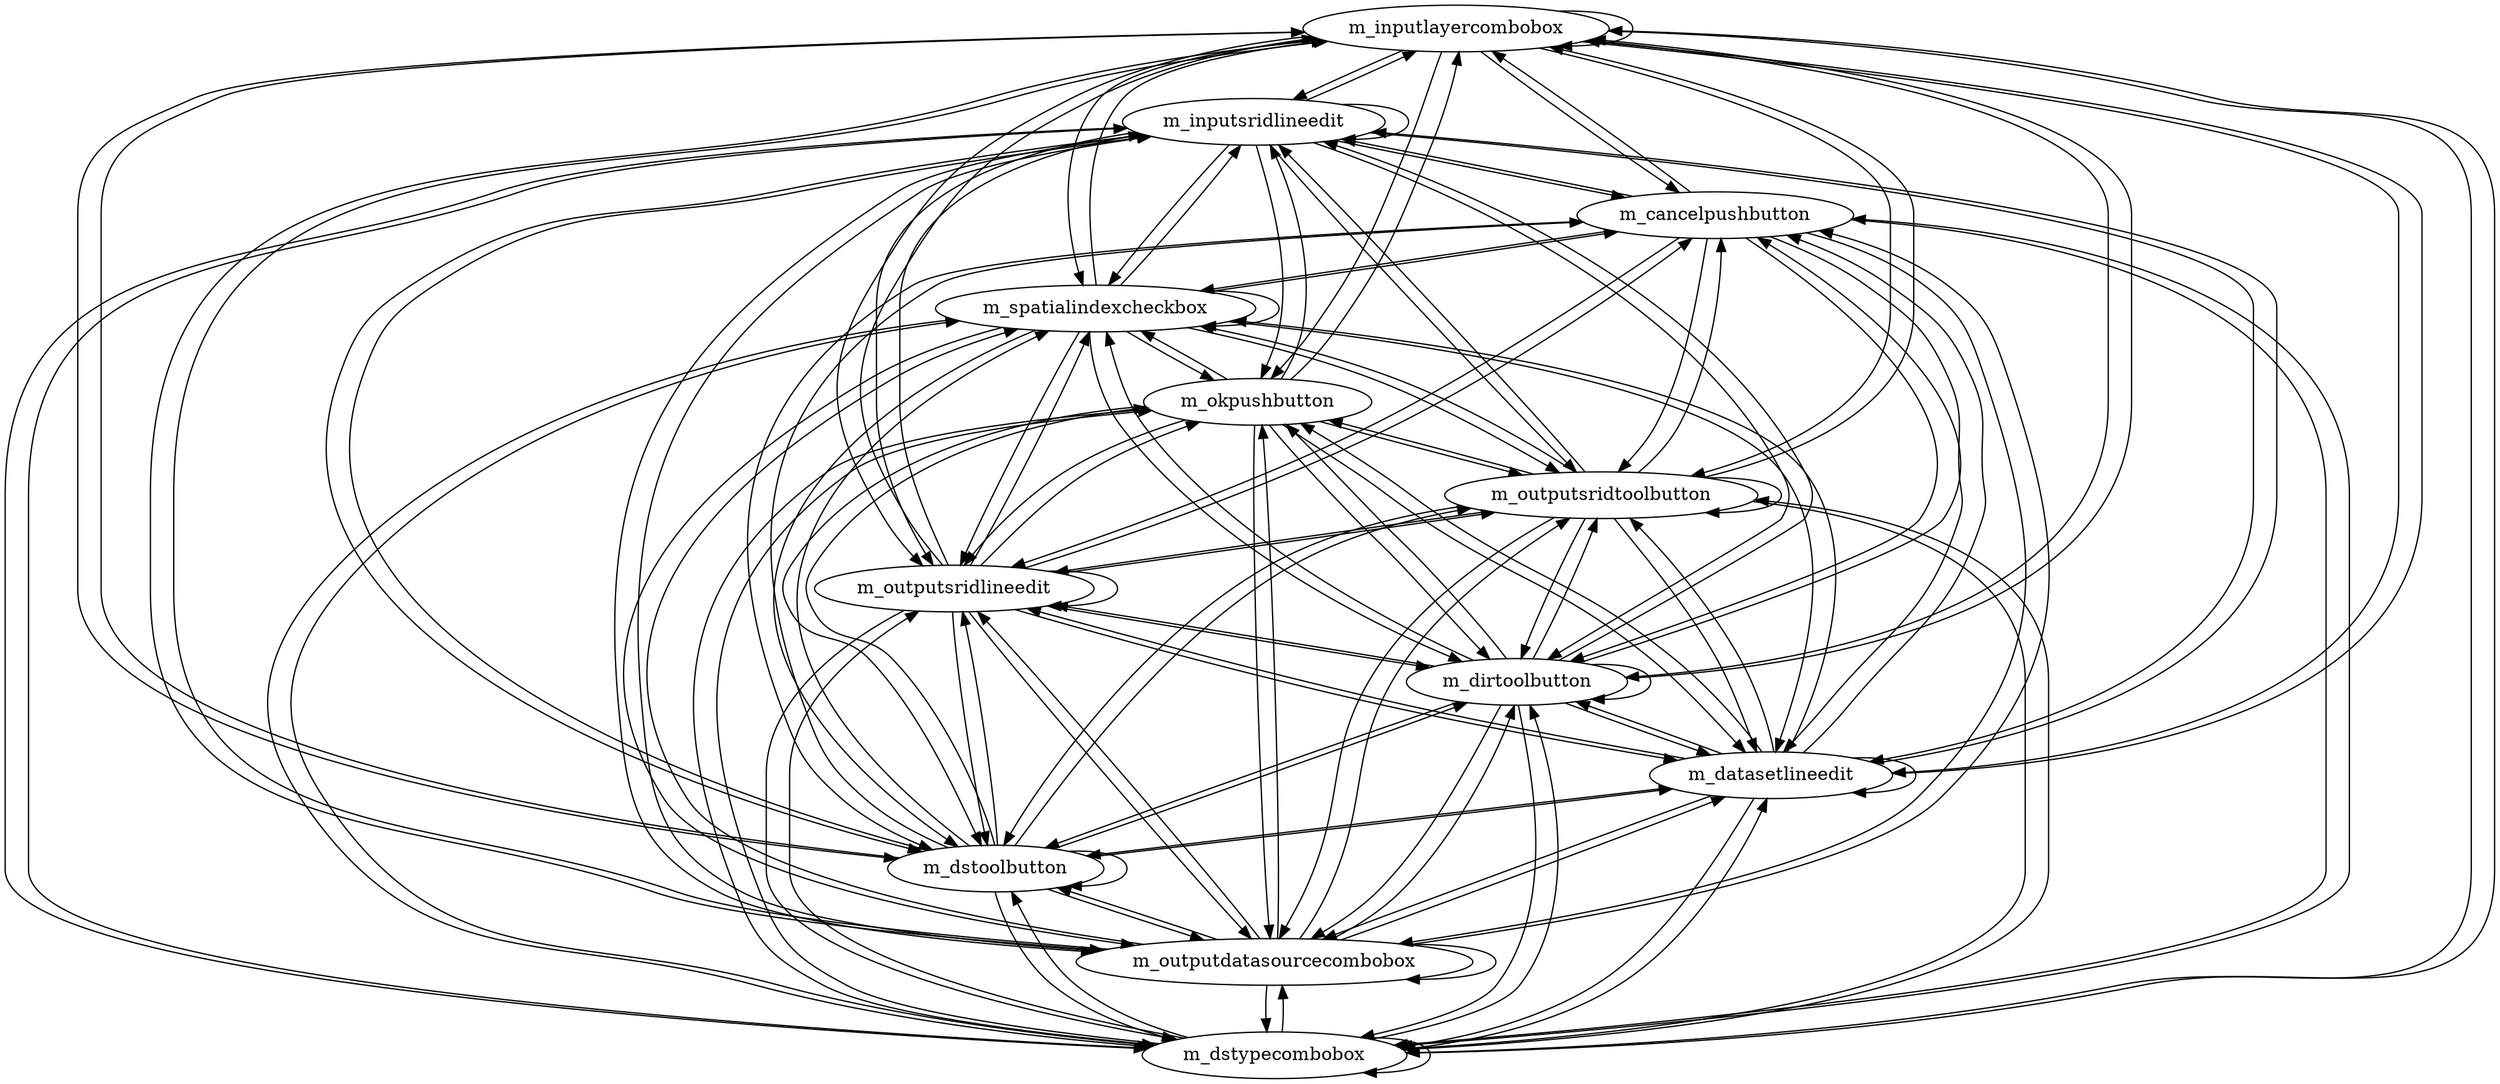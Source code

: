 strict digraph G {
  m_inputlayercombobox [ label="m_inputlayercombobox" ];
  m_inputsridlineedit [ label="m_inputsridlineedit" ];
  m_dstypecombobox [ label="m_dstypecombobox" ];
  m_outputdatasourcecombobox [ label="m_outputdatasourcecombobox" ];
  m_dstoolbutton [ label="m_dstoolbutton" ];
  m_datasetlineedit [ label="m_datasetlineedit" ];
  m_dirtoolbutton [ label="m_dirtoolbutton" ];
  m_outputsridlineedit [ label="m_outputsridlineedit" ];
  m_outputsridtoolbutton [ label="m_outputsridtoolbutton" ];
  m_spatialindexcheckbox [ label="m_spatialindexcheckbox" ];
  m_okpushbutton [ label="m_okpushbutton" ];
  m_cancelpushbutton [ label="m_cancelpushbutton" ];
  m_inputlayercombobox -> m_inputlayercombobox;
  m_inputlayercombobox -> m_inputsridlineedit;
  m_inputlayercombobox -> m_dstypecombobox;
  m_inputlayercombobox -> m_outputdatasourcecombobox;
  m_inputlayercombobox -> m_dstoolbutton;
  m_inputlayercombobox -> m_datasetlineedit;
  m_inputlayercombobox -> m_dirtoolbutton;
  m_inputlayercombobox -> m_outputsridlineedit;
  m_inputlayercombobox -> m_outputsridtoolbutton;
  m_inputlayercombobox -> m_spatialindexcheckbox;
  m_inputlayercombobox -> m_okpushbutton;
  m_inputlayercombobox -> m_cancelpushbutton;
  m_inputsridlineedit -> m_inputlayercombobox;
  m_inputsridlineedit -> m_inputsridlineedit;
  m_inputsridlineedit -> m_dstypecombobox;
  m_inputsridlineedit -> m_outputdatasourcecombobox;
  m_inputsridlineedit -> m_dstoolbutton;
  m_inputsridlineedit -> m_datasetlineedit;
  m_inputsridlineedit -> m_dirtoolbutton;
  m_inputsridlineedit -> m_outputsridlineedit;
  m_inputsridlineedit -> m_outputsridtoolbutton;
  m_inputsridlineedit -> m_spatialindexcheckbox;
  m_inputsridlineedit -> m_okpushbutton;
  m_inputsridlineedit -> m_cancelpushbutton;
  m_dstypecombobox -> m_inputlayercombobox;
  m_dstypecombobox -> m_inputsridlineedit;
  m_dstypecombobox -> m_dstypecombobox;
  m_dstypecombobox -> m_outputdatasourcecombobox;
  m_dstypecombobox -> m_dstoolbutton;
  m_dstypecombobox -> m_datasetlineedit;
  m_dstypecombobox -> m_dirtoolbutton;
  m_dstypecombobox -> m_outputsridlineedit;
  m_dstypecombobox -> m_outputsridtoolbutton;
  m_dstypecombobox -> m_spatialindexcheckbox;
  m_dstypecombobox -> m_okpushbutton;
  m_dstypecombobox -> m_cancelpushbutton;
  m_outputdatasourcecombobox -> m_inputlayercombobox;
  m_outputdatasourcecombobox -> m_inputsridlineedit;
  m_outputdatasourcecombobox -> m_dstypecombobox;
  m_outputdatasourcecombobox -> m_outputdatasourcecombobox;
  m_outputdatasourcecombobox -> m_dstoolbutton;
  m_outputdatasourcecombobox -> m_datasetlineedit;
  m_outputdatasourcecombobox -> m_dirtoolbutton;
  m_outputdatasourcecombobox -> m_outputsridlineedit;
  m_outputdatasourcecombobox -> m_outputsridtoolbutton;
  m_outputdatasourcecombobox -> m_spatialindexcheckbox;
  m_outputdatasourcecombobox -> m_okpushbutton;
  m_outputdatasourcecombobox -> m_cancelpushbutton;
  m_dstoolbutton -> m_inputlayercombobox;
  m_dstoolbutton -> m_inputsridlineedit;
  m_dstoolbutton -> m_dstypecombobox;
  m_dstoolbutton -> m_outputdatasourcecombobox;
  m_dstoolbutton -> m_dstoolbutton;
  m_dstoolbutton -> m_datasetlineedit;
  m_dstoolbutton -> m_dirtoolbutton;
  m_dstoolbutton -> m_outputsridlineedit;
  m_dstoolbutton -> m_outputsridtoolbutton;
  m_dstoolbutton -> m_spatialindexcheckbox;
  m_dstoolbutton -> m_okpushbutton;
  m_dstoolbutton -> m_cancelpushbutton;
  m_datasetlineedit -> m_inputlayercombobox;
  m_datasetlineedit -> m_inputsridlineedit;
  m_datasetlineedit -> m_dstypecombobox;
  m_datasetlineedit -> m_outputdatasourcecombobox;
  m_datasetlineedit -> m_dstoolbutton;
  m_datasetlineedit -> m_datasetlineedit;
  m_datasetlineedit -> m_dirtoolbutton;
  m_datasetlineedit -> m_outputsridlineedit;
  m_datasetlineedit -> m_outputsridtoolbutton;
  m_datasetlineedit -> m_spatialindexcheckbox;
  m_datasetlineedit -> m_okpushbutton;
  m_datasetlineedit -> m_cancelpushbutton;
  m_dirtoolbutton -> m_inputlayercombobox;
  m_dirtoolbutton -> m_inputsridlineedit;
  m_dirtoolbutton -> m_dstypecombobox;
  m_dirtoolbutton -> m_outputdatasourcecombobox;
  m_dirtoolbutton -> m_dstoolbutton;
  m_dirtoolbutton -> m_datasetlineedit;
  m_dirtoolbutton -> m_dirtoolbutton;
  m_dirtoolbutton -> m_outputsridlineedit;
  m_dirtoolbutton -> m_outputsridtoolbutton;
  m_dirtoolbutton -> m_spatialindexcheckbox;
  m_dirtoolbutton -> m_okpushbutton;
  m_dirtoolbutton -> m_cancelpushbutton;
  m_outputsridlineedit -> m_inputlayercombobox;
  m_outputsridlineedit -> m_inputsridlineedit;
  m_outputsridlineedit -> m_dstypecombobox;
  m_outputsridlineedit -> m_outputdatasourcecombobox;
  m_outputsridlineedit -> m_dstoolbutton;
  m_outputsridlineedit -> m_datasetlineedit;
  m_outputsridlineedit -> m_dirtoolbutton;
  m_outputsridlineedit -> m_outputsridlineedit;
  m_outputsridlineedit -> m_outputsridtoolbutton;
  m_outputsridlineedit -> m_spatialindexcheckbox;
  m_outputsridlineedit -> m_okpushbutton;
  m_outputsridlineedit -> m_cancelpushbutton;
  m_outputsridtoolbutton -> m_inputlayercombobox;
  m_outputsridtoolbutton -> m_inputsridlineedit;
  m_outputsridtoolbutton -> m_dstypecombobox;
  m_outputsridtoolbutton -> m_outputdatasourcecombobox;
  m_outputsridtoolbutton -> m_dstoolbutton;
  m_outputsridtoolbutton -> m_datasetlineedit;
  m_outputsridtoolbutton -> m_dirtoolbutton;
  m_outputsridtoolbutton -> m_outputsridlineedit;
  m_outputsridtoolbutton -> m_outputsridtoolbutton;
  m_outputsridtoolbutton -> m_spatialindexcheckbox;
  m_outputsridtoolbutton -> m_okpushbutton;
  m_outputsridtoolbutton -> m_cancelpushbutton;
  m_spatialindexcheckbox -> m_inputlayercombobox;
  m_spatialindexcheckbox -> m_inputsridlineedit;
  m_spatialindexcheckbox -> m_dstypecombobox;
  m_spatialindexcheckbox -> m_outputdatasourcecombobox;
  m_spatialindexcheckbox -> m_dstoolbutton;
  m_spatialindexcheckbox -> m_datasetlineedit;
  m_spatialindexcheckbox -> m_dirtoolbutton;
  m_spatialindexcheckbox -> m_outputsridlineedit;
  m_spatialindexcheckbox -> m_outputsridtoolbutton;
  m_spatialindexcheckbox -> m_spatialindexcheckbox;
  m_spatialindexcheckbox -> m_okpushbutton;
  m_spatialindexcheckbox -> m_cancelpushbutton;
  m_okpushbutton -> m_inputlayercombobox;
  m_okpushbutton -> m_inputsridlineedit;
  m_okpushbutton -> m_dstypecombobox;
  m_okpushbutton -> m_outputdatasourcecombobox;
  m_okpushbutton -> m_dstoolbutton;
  m_okpushbutton -> m_datasetlineedit;
  m_okpushbutton -> m_dirtoolbutton;
  m_okpushbutton -> m_outputsridlineedit;
  m_okpushbutton -> m_outputsridtoolbutton;
  m_okpushbutton -> m_spatialindexcheckbox;
  m_cancelpushbutton -> m_inputlayercombobox;
  m_cancelpushbutton -> m_inputsridlineedit;
  m_cancelpushbutton -> m_dstypecombobox;
  m_cancelpushbutton -> m_outputdatasourcecombobox;
  m_cancelpushbutton -> m_dstoolbutton;
  m_cancelpushbutton -> m_datasetlineedit;
  m_cancelpushbutton -> m_dirtoolbutton;
  m_cancelpushbutton -> m_outputsridlineedit;
  m_cancelpushbutton -> m_outputsridtoolbutton;
  m_cancelpushbutton -> m_spatialindexcheckbox;
}
